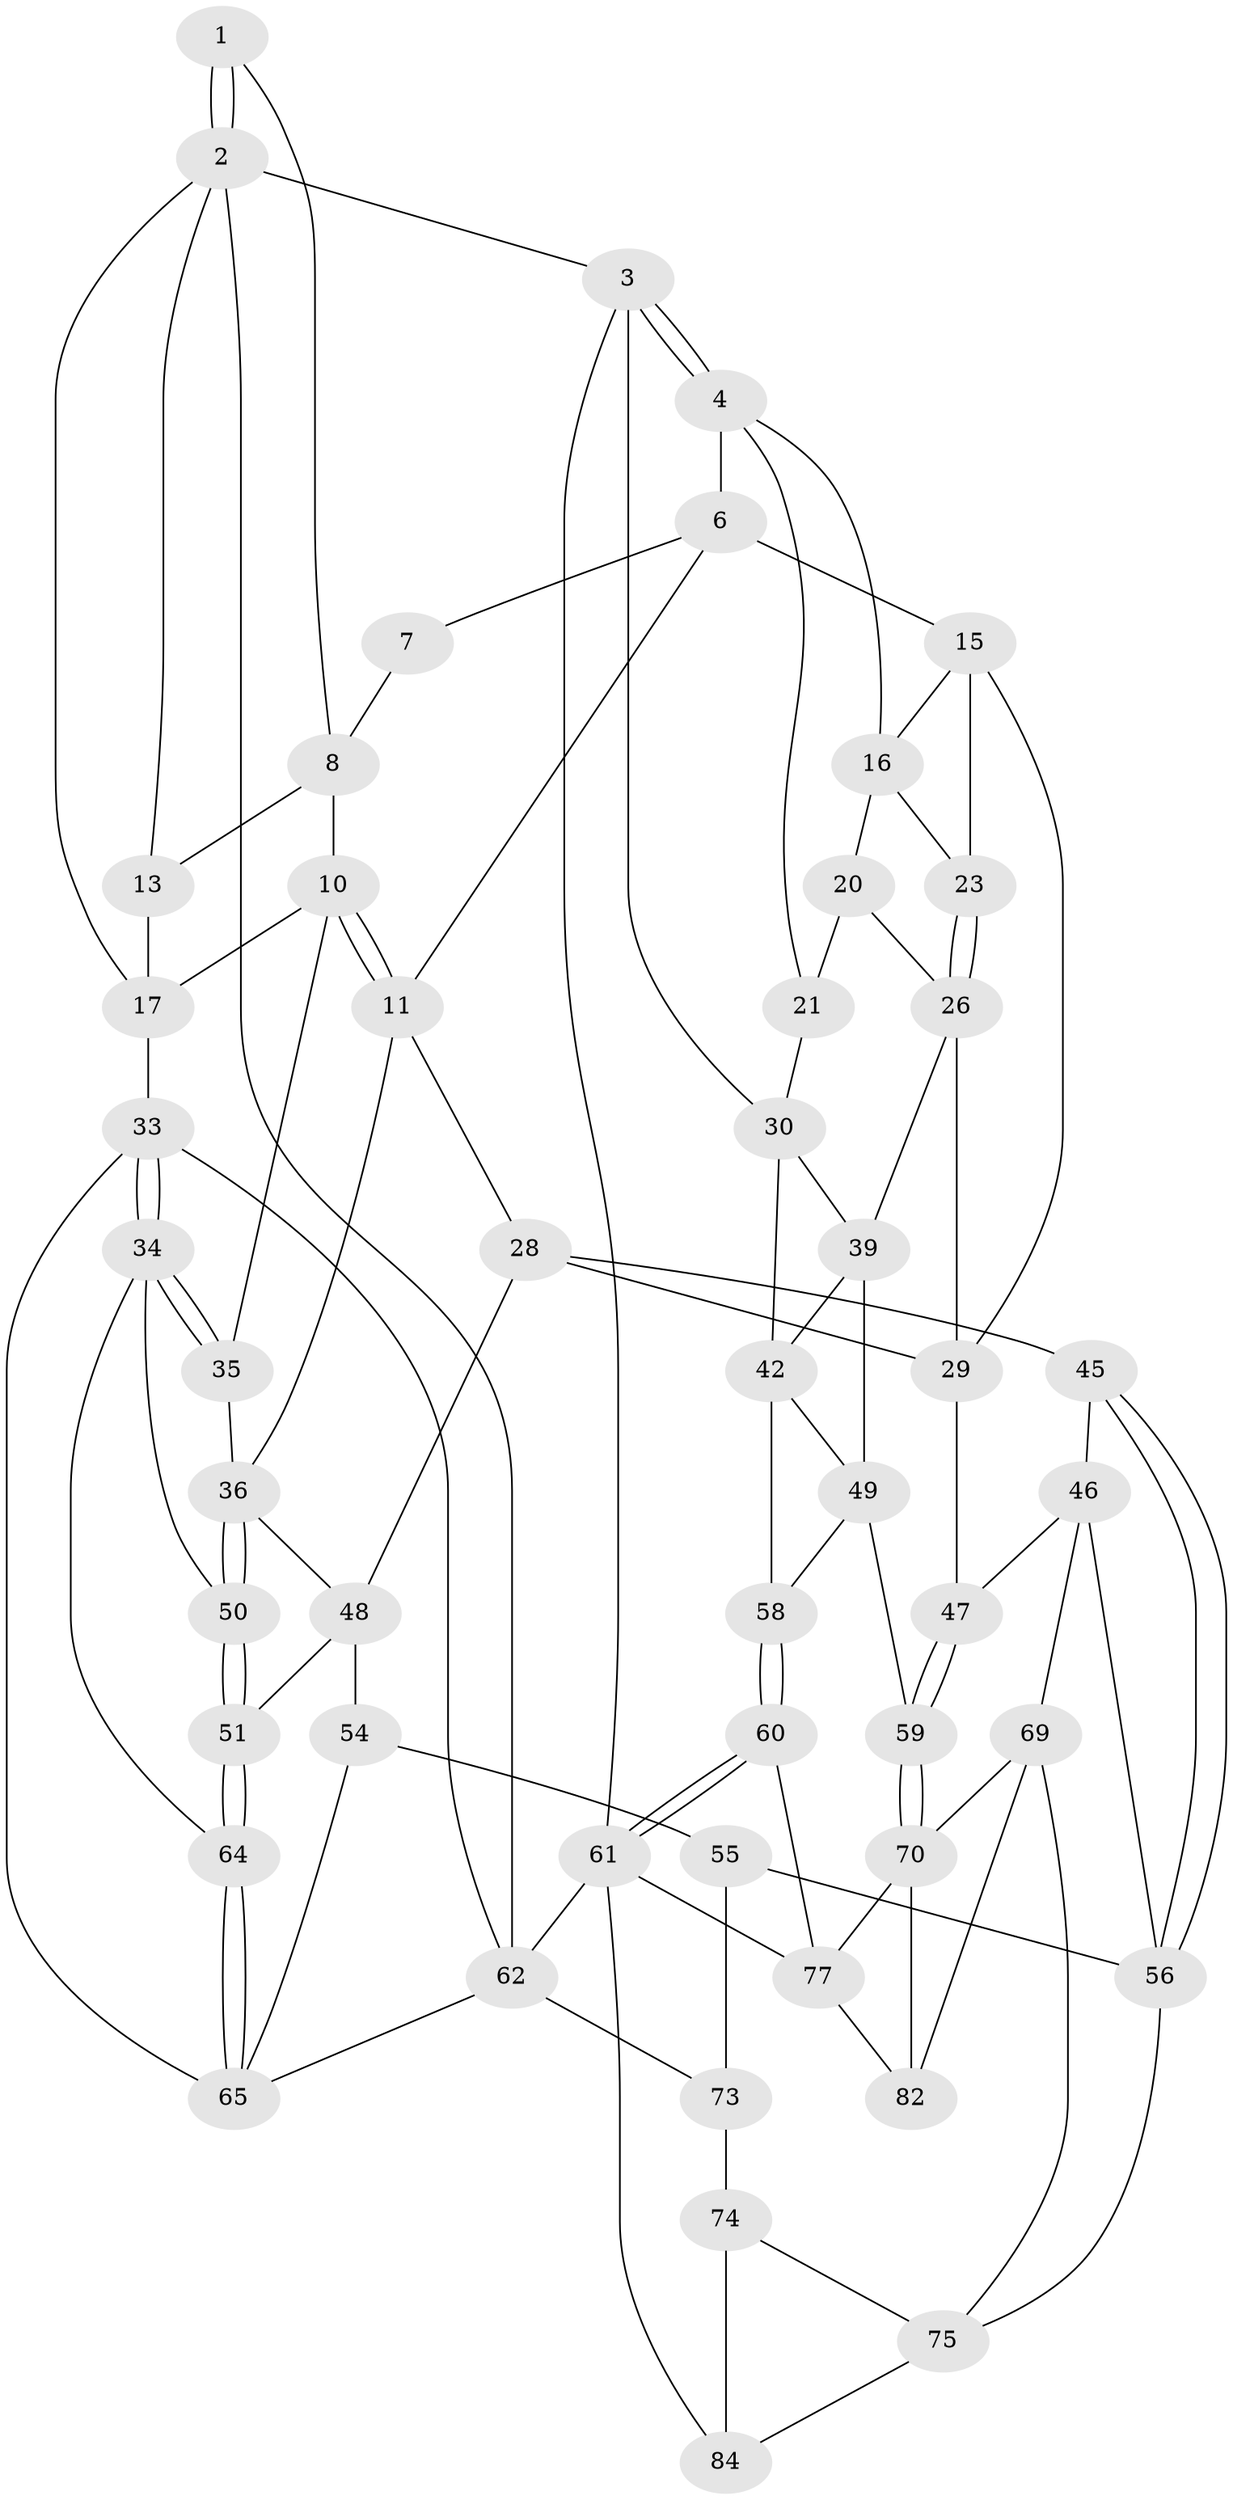 // Generated by graph-tools (version 1.1) at 2025/52/02/27/25 19:52:39]
// undirected, 51 vertices, 107 edges
graph export_dot {
graph [start="1"]
  node [color=gray90,style=filled];
  1 [pos="+0.7489010862816111+0"];
  2 [pos="+1+0",super="+14"];
  3 [pos="+0+0"];
  4 [pos="+0+0",super="+5"];
  6 [pos="+0.6320189096541053+0",super="+12"];
  7 [pos="+0.7433864529383781+0"];
  8 [pos="+0.8417702227996059+0.043602682886297414",super="+9"];
  10 [pos="+0.7320846923552634+0.212716436852974",super="+18"];
  11 [pos="+0.6670613126634101+0.21847388157112035",super="+27"];
  13 [pos="+0.8736270163680108+0.08642089667316032"];
  15 [pos="+0.42278773730850755+0.06395483518737165",super="+22"];
  16 [pos="+0.41822574763094245+0.05935523858213363",super="+19"];
  17 [pos="+0.8428886415504152+0.18918175731460893",super="+32"];
  20 [pos="+0.2966527459942617+0.14907181801860844",super="+24"];
  21 [pos="+0.2024915381295393+0.12313502167272898",super="+25"];
  23 [pos="+0.3932672059854194+0.2892216752644711"];
  26 [pos="+0.34820504125018564+0.3182878445170476",super="+38"];
  28 [pos="+0.5837955621506613+0.28116702625701956",super="+44"];
  29 [pos="+0.5647613880620668+0.2809728938105851",super="+41"];
  30 [pos="+0.1621743140935272+0.29586400844227406",super="+31"];
  33 [pos="+1+0.34121986524847947",super="+63"];
  34 [pos="+1+0.3601762997149215",super="+53"];
  35 [pos="+0.8384175780867031+0.35991838627592715"];
  36 [pos="+0.7884071688284056+0.43129338852042715",super="+37"];
  39 [pos="+0.23701157083366525+0.4563975890440875",super="+40"];
  42 [pos="+0.14173791849198675+0.42362677227142537",super="+43"];
  45 [pos="+0.5311942872157489+0.5605252838568862"];
  46 [pos="+0.4452418776273835+0.546651694244619",super="+68"];
  47 [pos="+0.4173828177047774+0.5238806391327018"];
  48 [pos="+0.6379037980883046+0.44977814576349584",super="+52"];
  49 [pos="+0.21801366085039667+0.47368158055760046",super="+57"];
  50 [pos="+0.7882847768643659+0.4473465284120355"];
  51 [pos="+0.7696014446147853+0.49958892834478136"];
  54 [pos="+0.7082816046642183+0.5547411164874708",super="+67"];
  55 [pos="+0.6218464907713758+0.616349809388712",super="+72"];
  56 [pos="+0.5615067348131433+0.588987285314568",super="+71"];
  58 [pos="+0+0.6019434634166883"];
  59 [pos="+0.21892735879677566+0.6455318946028711"];
  60 [pos="+0+0.8918869181180383"];
  61 [pos="+0+1",super="+85"];
  62 [pos="+1+1",super="+80"];
  64 [pos="+0.8822029710575394+0.6130530813764622"];
  65 [pos="+0.8834974021652827+0.6400974817787478",super="+66"];
  69 [pos="+0.3694807204253385+0.7646191700487188",super="+79"];
  70 [pos="+0.27053085722120374+0.7497052892924947",super="+76"];
  73 [pos="+0.6860827227448554+0.7861022752807767",super="+81"];
  74 [pos="+0.599890798987455+0.8209563874269742",super="+83"];
  75 [pos="+0.5572345226087634+0.8302116222410916",super="+78"];
  77 [pos="+0.1260348066662287+0.8741920124708588",super="+86"];
  82 [pos="+0.36409817481904533+0.9940631501472108"];
  84 [pos="+0.6676176433212013+1"];
  1 -- 2;
  1 -- 2;
  1 -- 8;
  2 -- 3;
  2 -- 62;
  2 -- 13;
  2 -- 17;
  3 -- 4;
  3 -- 4;
  3 -- 61;
  3 -- 30;
  4 -- 21;
  4 -- 16;
  4 -- 6;
  6 -- 7;
  6 -- 11;
  6 -- 15;
  7 -- 8;
  8 -- 13;
  8 -- 10;
  10 -- 11;
  10 -- 11;
  10 -- 17;
  10 -- 35;
  11 -- 28;
  11 -- 36;
  13 -- 17;
  15 -- 16;
  15 -- 23;
  15 -- 29;
  16 -- 20;
  16 -- 23;
  17 -- 33;
  20 -- 21 [weight=2];
  20 -- 26;
  21 -- 30;
  23 -- 26;
  23 -- 26;
  26 -- 39;
  26 -- 29;
  28 -- 29;
  28 -- 48;
  28 -- 45;
  29 -- 47;
  30 -- 42;
  30 -- 39;
  33 -- 34;
  33 -- 34;
  33 -- 65;
  33 -- 62;
  34 -- 35;
  34 -- 35;
  34 -- 64;
  34 -- 50;
  35 -- 36;
  36 -- 50;
  36 -- 50;
  36 -- 48;
  39 -- 49;
  39 -- 42;
  42 -- 49;
  42 -- 58;
  45 -- 46;
  45 -- 56;
  45 -- 56;
  46 -- 47;
  46 -- 69;
  46 -- 56;
  47 -- 59;
  47 -- 59;
  48 -- 51;
  48 -- 54;
  49 -- 58;
  49 -- 59;
  50 -- 51;
  50 -- 51;
  51 -- 64;
  51 -- 64;
  54 -- 55 [weight=2];
  54 -- 65;
  55 -- 56;
  55 -- 73;
  56 -- 75;
  58 -- 60;
  58 -- 60;
  59 -- 70;
  59 -- 70;
  60 -- 61;
  60 -- 61;
  60 -- 77;
  61 -- 62;
  61 -- 84;
  61 -- 77;
  62 -- 65;
  62 -- 73;
  64 -- 65;
  64 -- 65;
  69 -- 70;
  69 -- 82;
  69 -- 75;
  70 -- 82;
  70 -- 77;
  73 -- 74 [weight=2];
  74 -- 75;
  74 -- 84;
  75 -- 84;
  77 -- 82;
}
